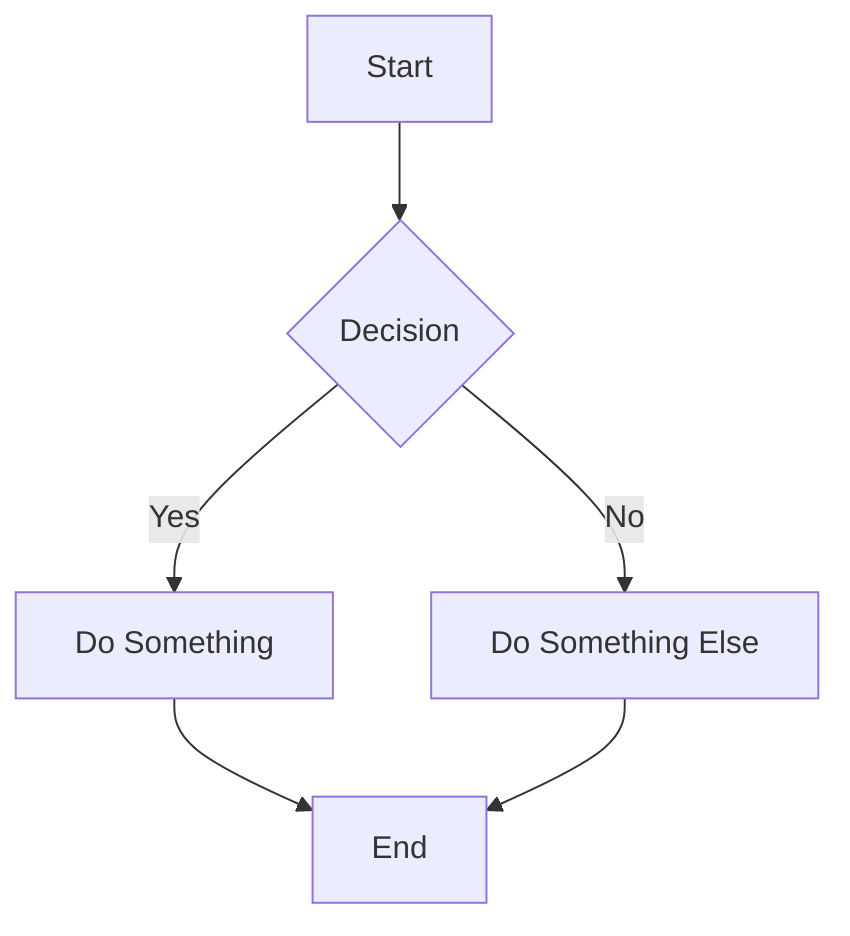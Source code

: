 graph TD
    A[Start] --> B{Decision}
    B -->|Yes| C[Do Something]
    B -->|No| D[Do Something Else]
    C --> E[End]
    D --> E